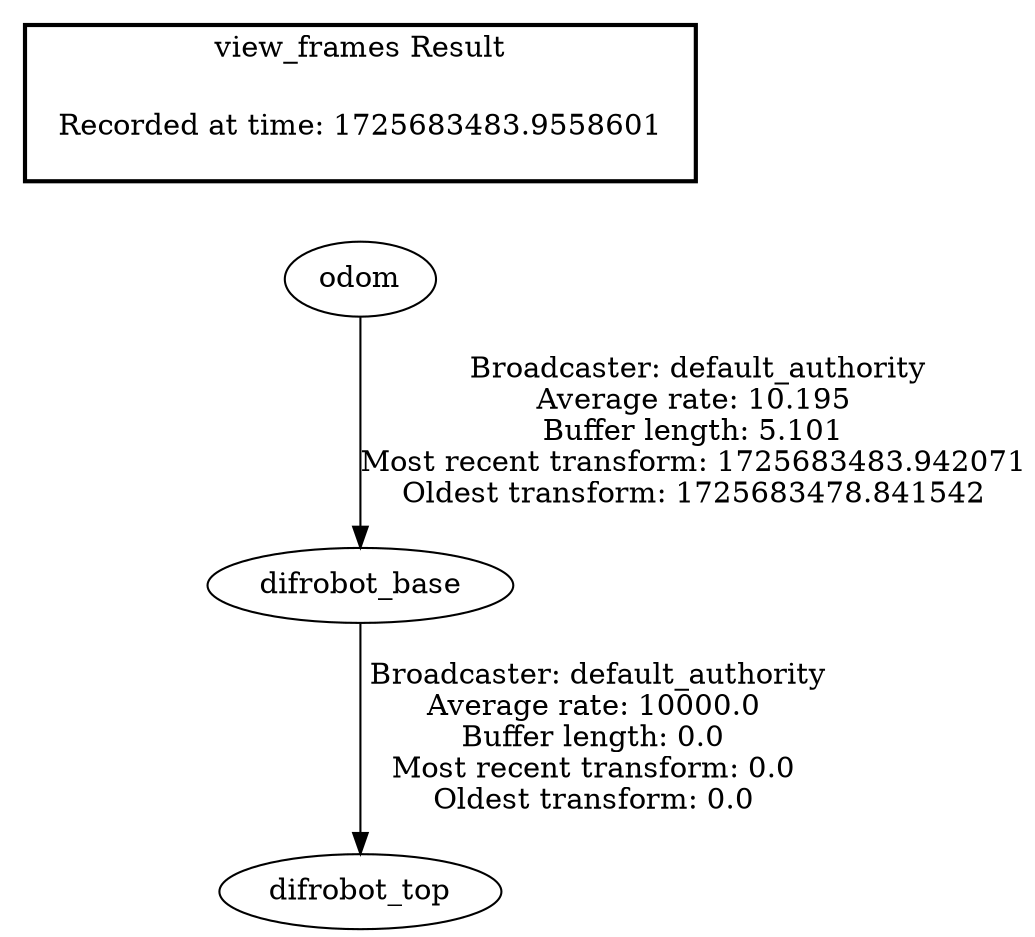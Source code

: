 digraph G {
"odom" -> "difrobot_base"[label=" Broadcaster: default_authority\nAverage rate: 10.195\nBuffer length: 5.101\nMost recent transform: 1725683483.942071\nOldest transform: 1725683478.841542\n"];
"difrobot_base" -> "difrobot_top"[label=" Broadcaster: default_authority\nAverage rate: 10000.0\nBuffer length: 0.0\nMost recent transform: 0.0\nOldest transform: 0.0\n"];
edge [style=invis];
 subgraph cluster_legend { style=bold; color=black; label ="view_frames Result";
"Recorded at time: 1725683483.9558601"[ shape=plaintext ] ;
}->"odom";
}